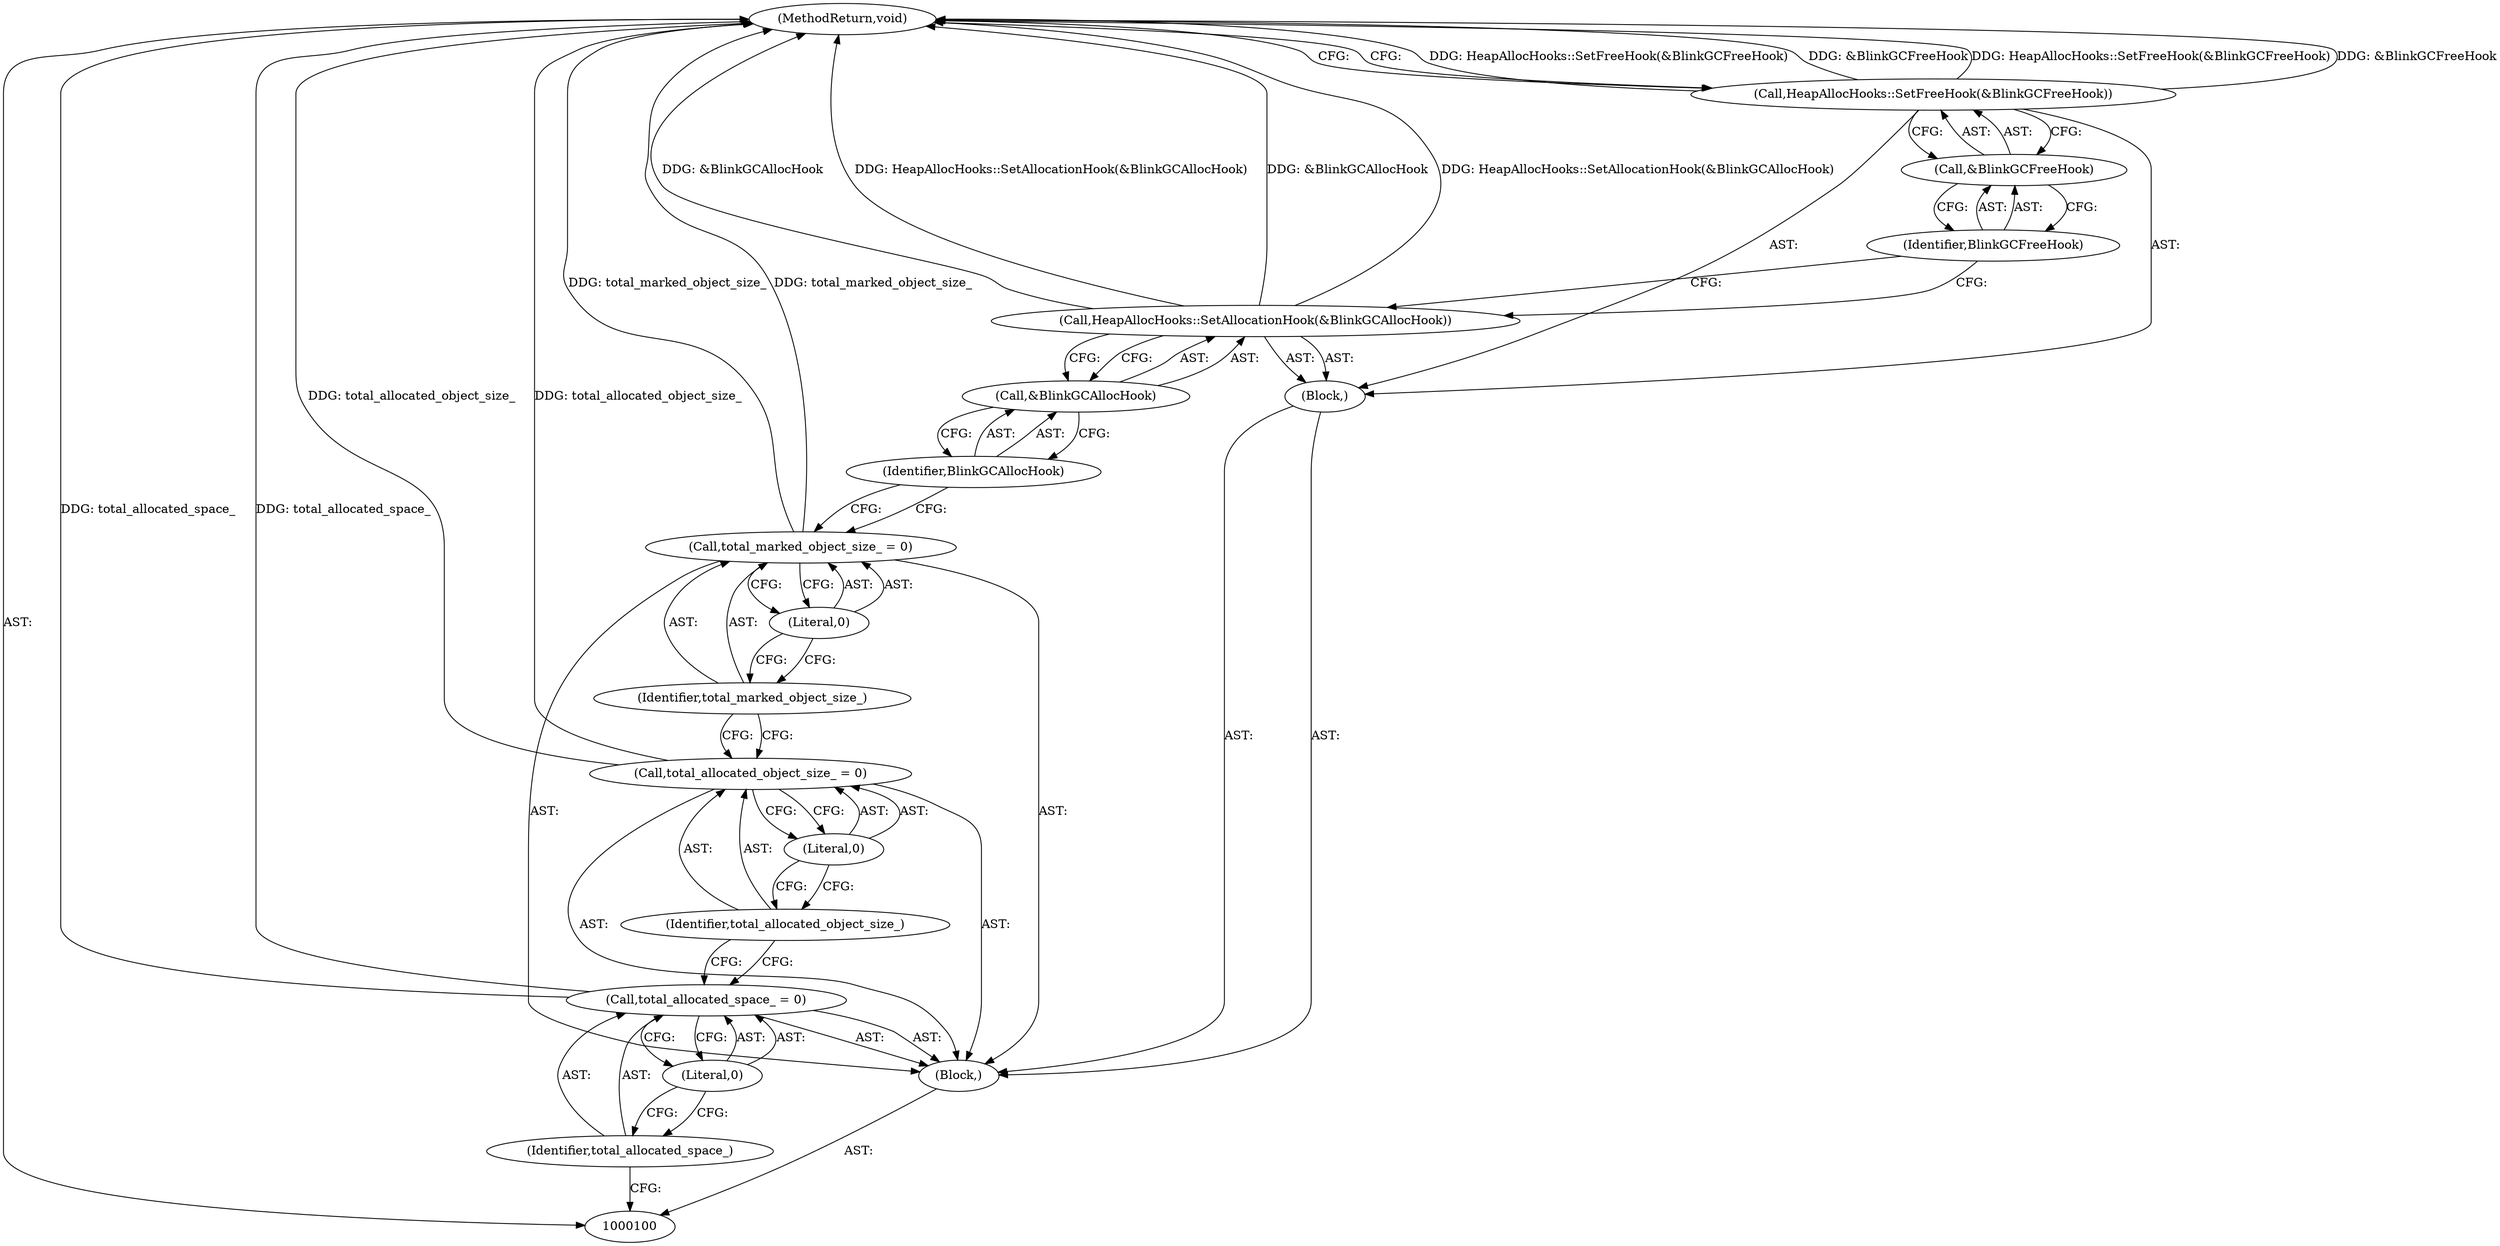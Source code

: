 digraph "0_Chrome_20b65d00ca3d8696430e22efad7485366f8c3a21_7" {
"1000118" [label="(MethodReturn,void)"];
"1000101" [label="(Block,)"];
"1000102" [label="(Call,total_allocated_space_ = 0)"];
"1000103" [label="(Identifier,total_allocated_space_)"];
"1000104" [label="(Literal,0)"];
"1000105" [label="(Call,total_allocated_object_size_ = 0)"];
"1000106" [label="(Identifier,total_allocated_object_size_)"];
"1000107" [label="(Literal,0)"];
"1000108" [label="(Call,total_marked_object_size_ = 0)"];
"1000109" [label="(Identifier,total_marked_object_size_)"];
"1000110" [label="(Literal,0)"];
"1000111" [label="(Block,)"];
"1000113" [label="(Call,&BlinkGCAllocHook)"];
"1000114" [label="(Identifier,BlinkGCAllocHook)"];
"1000112" [label="(Call,HeapAllocHooks::SetAllocationHook(&BlinkGCAllocHook))"];
"1000116" [label="(Call,&BlinkGCFreeHook)"];
"1000117" [label="(Identifier,BlinkGCFreeHook)"];
"1000115" [label="(Call,HeapAllocHooks::SetFreeHook(&BlinkGCFreeHook))"];
"1000118" -> "1000100"  [label="AST: "];
"1000118" -> "1000115"  [label="CFG: "];
"1000102" -> "1000118"  [label="DDG: total_allocated_space_"];
"1000115" -> "1000118"  [label="DDG: HeapAllocHooks::SetFreeHook(&BlinkGCFreeHook)"];
"1000115" -> "1000118"  [label="DDG: &BlinkGCFreeHook"];
"1000112" -> "1000118"  [label="DDG: &BlinkGCAllocHook"];
"1000112" -> "1000118"  [label="DDG: HeapAllocHooks::SetAllocationHook(&BlinkGCAllocHook)"];
"1000105" -> "1000118"  [label="DDG: total_allocated_object_size_"];
"1000108" -> "1000118"  [label="DDG: total_marked_object_size_"];
"1000101" -> "1000100"  [label="AST: "];
"1000102" -> "1000101"  [label="AST: "];
"1000105" -> "1000101"  [label="AST: "];
"1000108" -> "1000101"  [label="AST: "];
"1000111" -> "1000101"  [label="AST: "];
"1000102" -> "1000101"  [label="AST: "];
"1000102" -> "1000104"  [label="CFG: "];
"1000103" -> "1000102"  [label="AST: "];
"1000104" -> "1000102"  [label="AST: "];
"1000106" -> "1000102"  [label="CFG: "];
"1000102" -> "1000118"  [label="DDG: total_allocated_space_"];
"1000103" -> "1000102"  [label="AST: "];
"1000103" -> "1000100"  [label="CFG: "];
"1000104" -> "1000103"  [label="CFG: "];
"1000104" -> "1000102"  [label="AST: "];
"1000104" -> "1000103"  [label="CFG: "];
"1000102" -> "1000104"  [label="CFG: "];
"1000105" -> "1000101"  [label="AST: "];
"1000105" -> "1000107"  [label="CFG: "];
"1000106" -> "1000105"  [label="AST: "];
"1000107" -> "1000105"  [label="AST: "];
"1000109" -> "1000105"  [label="CFG: "];
"1000105" -> "1000118"  [label="DDG: total_allocated_object_size_"];
"1000106" -> "1000105"  [label="AST: "];
"1000106" -> "1000102"  [label="CFG: "];
"1000107" -> "1000106"  [label="CFG: "];
"1000107" -> "1000105"  [label="AST: "];
"1000107" -> "1000106"  [label="CFG: "];
"1000105" -> "1000107"  [label="CFG: "];
"1000108" -> "1000101"  [label="AST: "];
"1000108" -> "1000110"  [label="CFG: "];
"1000109" -> "1000108"  [label="AST: "];
"1000110" -> "1000108"  [label="AST: "];
"1000114" -> "1000108"  [label="CFG: "];
"1000108" -> "1000118"  [label="DDG: total_marked_object_size_"];
"1000109" -> "1000108"  [label="AST: "];
"1000109" -> "1000105"  [label="CFG: "];
"1000110" -> "1000109"  [label="CFG: "];
"1000110" -> "1000108"  [label="AST: "];
"1000110" -> "1000109"  [label="CFG: "];
"1000108" -> "1000110"  [label="CFG: "];
"1000111" -> "1000101"  [label="AST: "];
"1000112" -> "1000111"  [label="AST: "];
"1000115" -> "1000111"  [label="AST: "];
"1000113" -> "1000112"  [label="AST: "];
"1000113" -> "1000114"  [label="CFG: "];
"1000114" -> "1000113"  [label="AST: "];
"1000112" -> "1000113"  [label="CFG: "];
"1000114" -> "1000113"  [label="AST: "];
"1000114" -> "1000108"  [label="CFG: "];
"1000113" -> "1000114"  [label="CFG: "];
"1000112" -> "1000111"  [label="AST: "];
"1000112" -> "1000113"  [label="CFG: "];
"1000113" -> "1000112"  [label="AST: "];
"1000117" -> "1000112"  [label="CFG: "];
"1000112" -> "1000118"  [label="DDG: &BlinkGCAllocHook"];
"1000112" -> "1000118"  [label="DDG: HeapAllocHooks::SetAllocationHook(&BlinkGCAllocHook)"];
"1000116" -> "1000115"  [label="AST: "];
"1000116" -> "1000117"  [label="CFG: "];
"1000117" -> "1000116"  [label="AST: "];
"1000115" -> "1000116"  [label="CFG: "];
"1000117" -> "1000116"  [label="AST: "];
"1000117" -> "1000112"  [label="CFG: "];
"1000116" -> "1000117"  [label="CFG: "];
"1000115" -> "1000111"  [label="AST: "];
"1000115" -> "1000116"  [label="CFG: "];
"1000116" -> "1000115"  [label="AST: "];
"1000118" -> "1000115"  [label="CFG: "];
"1000115" -> "1000118"  [label="DDG: HeapAllocHooks::SetFreeHook(&BlinkGCFreeHook)"];
"1000115" -> "1000118"  [label="DDG: &BlinkGCFreeHook"];
}
